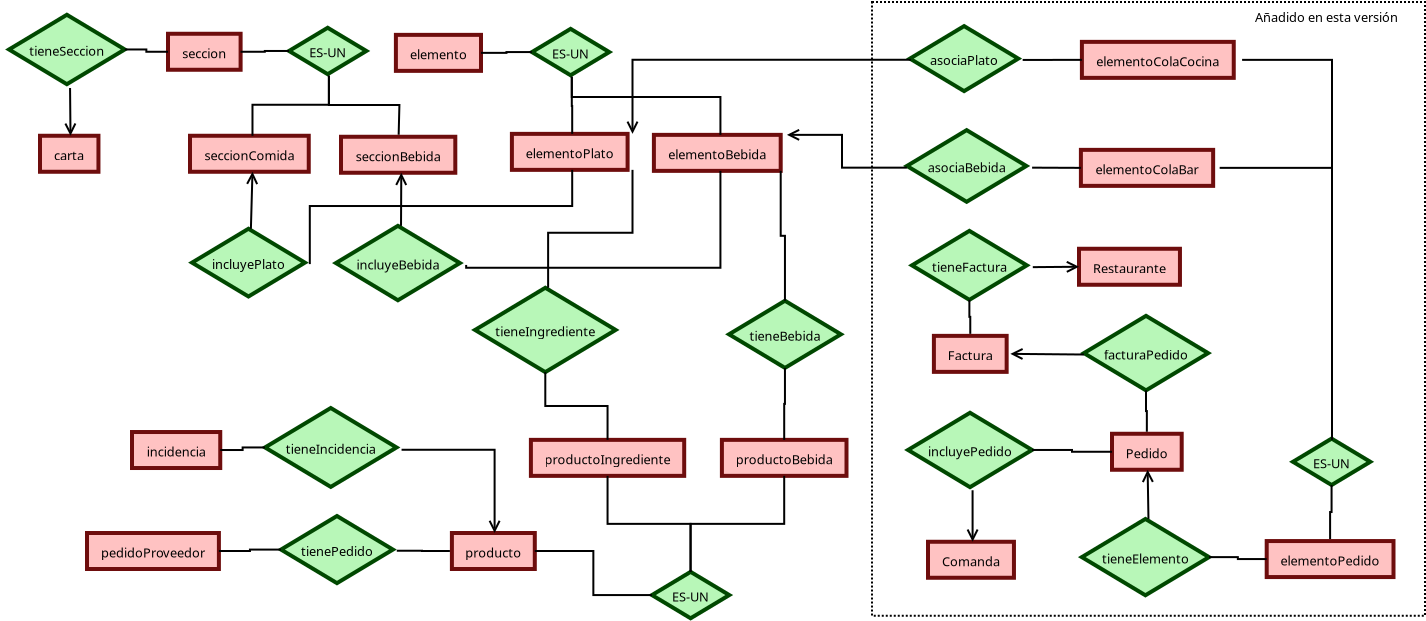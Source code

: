 <?xml version="1.0" encoding="UTF-8"?>
<dia:diagram xmlns:dia="http://www.lysator.liu.se/~alla/dia/">
  <dia:layer name="Fondo" visible="true" active="true">
    <dia:object type="Standard - Box" version="0" id="O0">
      <dia:attribute name="obj_pos">
        <dia:point val="51.05,5.412"/>
      </dia:attribute>
      <dia:attribute name="obj_bb">
        <dia:rectangle val="51,5.362;78.75,36.15"/>
      </dia:attribute>
      <dia:attribute name="elem_corner">
        <dia:point val="51.05,5.412"/>
      </dia:attribute>
      <dia:attribute name="elem_width">
        <dia:real val="27.65"/>
      </dia:attribute>
      <dia:attribute name="elem_height">
        <dia:real val="30.688"/>
      </dia:attribute>
      <dia:attribute name="border_width">
        <dia:real val="0.1"/>
      </dia:attribute>
      <dia:attribute name="show_background">
        <dia:boolean val="false"/>
      </dia:attribute>
      <dia:attribute name="line_style">
        <dia:enum val="4"/>
      </dia:attribute>
    </dia:object>
    <dia:object type="ER - Entity" version="0" id="O1">
      <dia:attribute name="obj_pos">
        <dia:point val="9.45,12.1"/>
      </dia:attribute>
      <dia:attribute name="obj_bb">
        <dia:rectangle val="9.35,12;12.6,14.0"/>
      </dia:attribute>
      <dia:attribute name="elem_corner">
        <dia:point val="9.45,12.1"/>
      </dia:attribute>
      <dia:attribute name="elem_width">
        <dia:real val="3.05"/>
      </dia:attribute>
      <dia:attribute name="elem_height">
        <dia:real val="1.8"/>
      </dia:attribute>
      <dia:attribute name="border_width">
        <dia:real val="0.2"/>
      </dia:attribute>
      <dia:attribute name="border_color">
        <dia:color val="#6e0d0d"/>
      </dia:attribute>
      <dia:attribute name="inner_color">
        <dia:color val="#ffc2c2"/>
      </dia:attribute>
      <dia:attribute name="name">
        <dia:string>#carta#</dia:string>
      </dia:attribute>
      <dia:attribute name="weak">
        <dia:boolean val="false"/>
      </dia:attribute>
      <dia:attribute name="associative">
        <dia:boolean val="false"/>
      </dia:attribute>
      <dia:attribute name="font">
        <dia:font family="sans" style="0" name="Helvetica"/>
      </dia:attribute>
      <dia:attribute name="font_height">
        <dia:real val="0.8"/>
      </dia:attribute>
    </dia:object>
    <dia:object type="ER - Relationship" version="0" id="O2">
      <dia:attribute name="obj_pos">
        <dia:point val="7.9,6.05"/>
      </dia:attribute>
      <dia:attribute name="obj_bb">
        <dia:rectangle val="7.5,5.95;14.405,9.813"/>
      </dia:attribute>
      <dia:attribute name="elem_corner">
        <dia:point val="7.9,6.05"/>
      </dia:attribute>
      <dia:attribute name="elem_width">
        <dia:real val="6.105"/>
      </dia:attribute>
      <dia:attribute name="elem_height">
        <dia:real val="3.663"/>
      </dia:attribute>
      <dia:attribute name="border_width">
        <dia:real val="0.2"/>
      </dia:attribute>
      <dia:attribute name="border_color">
        <dia:color val="#004800"/>
      </dia:attribute>
      <dia:attribute name="inner_color">
        <dia:color val="#b8f7b8"/>
      </dia:attribute>
      <dia:attribute name="name">
        <dia:string>#tieneSeccion#</dia:string>
      </dia:attribute>
      <dia:attribute name="left_card">
        <dia:string>##</dia:string>
      </dia:attribute>
      <dia:attribute name="right_card">
        <dia:string>##</dia:string>
      </dia:attribute>
      <dia:attribute name="identifying">
        <dia:boolean val="false"/>
      </dia:attribute>
      <dia:attribute name="rotated">
        <dia:boolean val="false"/>
      </dia:attribute>
      <dia:attribute name="font">
        <dia:font family="sans" style="0" name="Helvetica"/>
      </dia:attribute>
      <dia:attribute name="font_height">
        <dia:real val="0.8"/>
      </dia:attribute>
    </dia:object>
    <dia:object type="ER - Entity" version="0" id="O3">
      <dia:attribute name="obj_pos">
        <dia:point val="15.85,7"/>
      </dia:attribute>
      <dia:attribute name="obj_bb">
        <dia:rectangle val="15.75,6.9;19.758,8.9"/>
      </dia:attribute>
      <dia:attribute name="elem_corner">
        <dia:point val="15.85,7"/>
      </dia:attribute>
      <dia:attribute name="elem_width">
        <dia:real val="3.807"/>
      </dia:attribute>
      <dia:attribute name="elem_height">
        <dia:real val="1.8"/>
      </dia:attribute>
      <dia:attribute name="border_width">
        <dia:real val="0.2"/>
      </dia:attribute>
      <dia:attribute name="border_color">
        <dia:color val="#6e0d0d"/>
      </dia:attribute>
      <dia:attribute name="inner_color">
        <dia:color val="#ffc2c2"/>
      </dia:attribute>
      <dia:attribute name="name">
        <dia:string>#seccion#</dia:string>
      </dia:attribute>
      <dia:attribute name="weak">
        <dia:boolean val="false"/>
      </dia:attribute>
      <dia:attribute name="associative">
        <dia:boolean val="false"/>
      </dia:attribute>
      <dia:attribute name="font">
        <dia:font family="sans" style="0" name="Helvetica"/>
      </dia:attribute>
      <dia:attribute name="font_height">
        <dia:real val="0.8"/>
      </dia:attribute>
    </dia:object>
    <dia:object type="ER - Entity" version="0" id="O4">
      <dia:attribute name="obj_pos">
        <dia:point val="16.95,12.1"/>
      </dia:attribute>
      <dia:attribute name="obj_bb">
        <dia:rectangle val="16.85,12;23.297,14.0"/>
      </dia:attribute>
      <dia:attribute name="elem_corner">
        <dia:point val="16.95,12.1"/>
      </dia:attribute>
      <dia:attribute name="elem_width">
        <dia:real val="6.248"/>
      </dia:attribute>
      <dia:attribute name="elem_height">
        <dia:real val="1.8"/>
      </dia:attribute>
      <dia:attribute name="border_width">
        <dia:real val="0.2"/>
      </dia:attribute>
      <dia:attribute name="border_color">
        <dia:color val="#6e0d0d"/>
      </dia:attribute>
      <dia:attribute name="inner_color">
        <dia:color val="#ffc2c2"/>
      </dia:attribute>
      <dia:attribute name="name">
        <dia:string>#seccionComida#</dia:string>
      </dia:attribute>
      <dia:attribute name="weak">
        <dia:boolean val="false"/>
      </dia:attribute>
      <dia:attribute name="associative">
        <dia:boolean val="false"/>
      </dia:attribute>
      <dia:attribute name="font">
        <dia:font family="sans" style="0" name="Helvetica"/>
      </dia:attribute>
      <dia:attribute name="font_height">
        <dia:real val="0.8"/>
      </dia:attribute>
    </dia:object>
    <dia:object type="ER - Entity" version="0" id="O5">
      <dia:attribute name="obj_pos">
        <dia:point val="24.5,12.15"/>
      </dia:attribute>
      <dia:attribute name="obj_bb">
        <dia:rectangle val="24.4,12.05;30.628,14.05"/>
      </dia:attribute>
      <dia:attribute name="elem_corner">
        <dia:point val="24.5,12.15"/>
      </dia:attribute>
      <dia:attribute name="elem_width">
        <dia:real val="6.027"/>
      </dia:attribute>
      <dia:attribute name="elem_height">
        <dia:real val="1.8"/>
      </dia:attribute>
      <dia:attribute name="border_width">
        <dia:real val="0.2"/>
      </dia:attribute>
      <dia:attribute name="border_color">
        <dia:color val="#6e0d0d"/>
      </dia:attribute>
      <dia:attribute name="inner_color">
        <dia:color val="#ffc2c2"/>
      </dia:attribute>
      <dia:attribute name="name">
        <dia:string>#seccionBebida#</dia:string>
      </dia:attribute>
      <dia:attribute name="weak">
        <dia:boolean val="false"/>
      </dia:attribute>
      <dia:attribute name="associative">
        <dia:boolean val="false"/>
      </dia:attribute>
      <dia:attribute name="font">
        <dia:font family="sans" style="0" name="Helvetica"/>
      </dia:attribute>
      <dia:attribute name="font_height">
        <dia:real val="0.8"/>
      </dia:attribute>
    </dia:object>
    <dia:object type="ER - Relationship" version="0" id="O6">
      <dia:attribute name="obj_pos">
        <dia:point val="21.9,6.7"/>
      </dia:attribute>
      <dia:attribute name="obj_bb">
        <dia:rectangle val="21.5,6.6;26.29,9.194"/>
      </dia:attribute>
      <dia:attribute name="elem_corner">
        <dia:point val="21.9,6.7"/>
      </dia:attribute>
      <dia:attribute name="elem_width">
        <dia:real val="3.99"/>
      </dia:attribute>
      <dia:attribute name="elem_height">
        <dia:real val="2.394"/>
      </dia:attribute>
      <dia:attribute name="border_width">
        <dia:real val="0.2"/>
      </dia:attribute>
      <dia:attribute name="border_color">
        <dia:color val="#004800"/>
      </dia:attribute>
      <dia:attribute name="inner_color">
        <dia:color val="#b8f7b8"/>
      </dia:attribute>
      <dia:attribute name="name">
        <dia:string>#ES-UN#</dia:string>
      </dia:attribute>
      <dia:attribute name="left_card">
        <dia:string>##</dia:string>
      </dia:attribute>
      <dia:attribute name="right_card">
        <dia:string>##</dia:string>
      </dia:attribute>
      <dia:attribute name="identifying">
        <dia:boolean val="false"/>
      </dia:attribute>
      <dia:attribute name="rotated">
        <dia:boolean val="false"/>
      </dia:attribute>
      <dia:attribute name="font">
        <dia:font family="sans" style="0" name="Helvetica"/>
      </dia:attribute>
      <dia:attribute name="font_height">
        <dia:real val="0.8"/>
      </dia:attribute>
    </dia:object>
    <dia:object type="ER - Participation" version="1" id="O7">
      <dia:attribute name="obj_pos">
        <dia:point val="23.895,9.094"/>
      </dia:attribute>
      <dia:attribute name="obj_bb">
        <dia:rectangle val="20.024,9.044;23.945,12.15"/>
      </dia:attribute>
      <dia:attribute name="orth_points">
        <dia:point val="23.895,9.094"/>
        <dia:point val="23.895,10.55"/>
        <dia:point val="20.074,10.55"/>
        <dia:point val="20.074,12.1"/>
      </dia:attribute>
      <dia:attribute name="orth_orient">
        <dia:enum val="1"/>
        <dia:enum val="0"/>
        <dia:enum val="1"/>
      </dia:attribute>
      <dia:attribute name="autorouting">
        <dia:boolean val="false"/>
      </dia:attribute>
      <dia:attribute name="total">
        <dia:boolean val="false"/>
      </dia:attribute>
      <dia:connections>
        <dia:connection handle="0" to="O6" connection="6"/>
        <dia:connection handle="1" to="O4" connection="1"/>
      </dia:connections>
    </dia:object>
    <dia:object type="ER - Participation" version="1" id="O8">
      <dia:attribute name="obj_pos">
        <dia:point val="23.895,9.094"/>
      </dia:attribute>
      <dia:attribute name="obj_bb">
        <dia:rectangle val="23.845,9.044;27.564,12.104"/>
      </dia:attribute>
      <dia:attribute name="orth_points">
        <dia:point val="23.895,9.094"/>
        <dia:point val="23.895,10.562"/>
        <dia:point val="27.514,10.562"/>
        <dia:point val="27.514,12.054"/>
      </dia:attribute>
      <dia:attribute name="orth_orient">
        <dia:enum val="1"/>
        <dia:enum val="0"/>
        <dia:enum val="1"/>
      </dia:attribute>
      <dia:attribute name="autorouting">
        <dia:boolean val="false"/>
      </dia:attribute>
      <dia:attribute name="total">
        <dia:boolean val="false"/>
      </dia:attribute>
      <dia:connections>
        <dia:connection handle="0" to="O6" connection="6"/>
        <dia:connection handle="1" to="O5" connection="8"/>
      </dia:connections>
    </dia:object>
    <dia:object type="ER - Entity" version="0" id="O9">
      <dia:attribute name="obj_pos">
        <dia:point val="27.245,7.055"/>
      </dia:attribute>
      <dia:attribute name="obj_bb">
        <dia:rectangle val="27.145,6.955;31.777,8.955"/>
      </dia:attribute>
      <dia:attribute name="elem_corner">
        <dia:point val="27.245,7.055"/>
      </dia:attribute>
      <dia:attribute name="elem_width">
        <dia:real val="4.432"/>
      </dia:attribute>
      <dia:attribute name="elem_height">
        <dia:real val="1.8"/>
      </dia:attribute>
      <dia:attribute name="border_width">
        <dia:real val="0.2"/>
      </dia:attribute>
      <dia:attribute name="border_color">
        <dia:color val="#6e0d0d"/>
      </dia:attribute>
      <dia:attribute name="inner_color">
        <dia:color val="#ffc2c2"/>
      </dia:attribute>
      <dia:attribute name="name">
        <dia:string>#elemento#</dia:string>
      </dia:attribute>
      <dia:attribute name="weak">
        <dia:boolean val="false"/>
      </dia:attribute>
      <dia:attribute name="associative">
        <dia:boolean val="false"/>
      </dia:attribute>
      <dia:attribute name="font">
        <dia:font family="sans" style="0" name="Helvetica"/>
      </dia:attribute>
      <dia:attribute name="font_height">
        <dia:real val="0.8"/>
      </dia:attribute>
    </dia:object>
    <dia:object type="ER - Entity" version="0" id="O10">
      <dia:attribute name="obj_pos">
        <dia:point val="33.045,12.005"/>
      </dia:attribute>
      <dia:attribute name="obj_bb">
        <dia:rectangle val="32.945,11.905;39.175,13.905"/>
      </dia:attribute>
      <dia:attribute name="elem_corner">
        <dia:point val="33.045,12.005"/>
      </dia:attribute>
      <dia:attribute name="elem_width">
        <dia:real val="6.03"/>
      </dia:attribute>
      <dia:attribute name="elem_height">
        <dia:real val="1.8"/>
      </dia:attribute>
      <dia:attribute name="border_width">
        <dia:real val="0.2"/>
      </dia:attribute>
      <dia:attribute name="border_color">
        <dia:color val="#6e0d0d"/>
      </dia:attribute>
      <dia:attribute name="inner_color">
        <dia:color val="#ffc2c2"/>
      </dia:attribute>
      <dia:attribute name="name">
        <dia:string>#elementoPlato#</dia:string>
      </dia:attribute>
      <dia:attribute name="weak">
        <dia:boolean val="false"/>
      </dia:attribute>
      <dia:attribute name="associative">
        <dia:boolean val="false"/>
      </dia:attribute>
      <dia:attribute name="font">
        <dia:font family="sans" style="0" name="Helvetica"/>
      </dia:attribute>
      <dia:attribute name="font_height">
        <dia:real val="0.8"/>
      </dia:attribute>
    </dia:object>
    <dia:object type="ER - Entity" version="0" id="O11">
      <dia:attribute name="obj_pos">
        <dia:point val="40.145,12.055"/>
      </dia:attribute>
      <dia:attribute name="obj_bb">
        <dia:rectangle val="40.045,11.955;46.898,13.955"/>
      </dia:attribute>
      <dia:attribute name="elem_corner">
        <dia:point val="40.145,12.055"/>
      </dia:attribute>
      <dia:attribute name="elem_width">
        <dia:real val="6.652"/>
      </dia:attribute>
      <dia:attribute name="elem_height">
        <dia:real val="1.8"/>
      </dia:attribute>
      <dia:attribute name="border_width">
        <dia:real val="0.2"/>
      </dia:attribute>
      <dia:attribute name="border_color">
        <dia:color val="#6e0d0d"/>
      </dia:attribute>
      <dia:attribute name="inner_color">
        <dia:color val="#ffc2c2"/>
      </dia:attribute>
      <dia:attribute name="name">
        <dia:string>#elementoBebida#</dia:string>
      </dia:attribute>
      <dia:attribute name="weak">
        <dia:boolean val="false"/>
      </dia:attribute>
      <dia:attribute name="associative">
        <dia:boolean val="false"/>
      </dia:attribute>
      <dia:attribute name="font">
        <dia:font family="sans" style="0" name="Helvetica"/>
      </dia:attribute>
      <dia:attribute name="font_height">
        <dia:real val="0.8"/>
      </dia:attribute>
    </dia:object>
    <dia:object type="ER - Relationship" version="0" id="O12">
      <dia:attribute name="obj_pos">
        <dia:point val="34.045,6.755"/>
      </dia:attribute>
      <dia:attribute name="obj_bb">
        <dia:rectangle val="33.645,6.655;38.435,9.249"/>
      </dia:attribute>
      <dia:attribute name="elem_corner">
        <dia:point val="34.045,6.755"/>
      </dia:attribute>
      <dia:attribute name="elem_width">
        <dia:real val="3.99"/>
      </dia:attribute>
      <dia:attribute name="elem_height">
        <dia:real val="2.394"/>
      </dia:attribute>
      <dia:attribute name="border_width">
        <dia:real val="0.2"/>
      </dia:attribute>
      <dia:attribute name="border_color">
        <dia:color val="#004800"/>
      </dia:attribute>
      <dia:attribute name="inner_color">
        <dia:color val="#b8f7b8"/>
      </dia:attribute>
      <dia:attribute name="name">
        <dia:string>#ES-UN#</dia:string>
      </dia:attribute>
      <dia:attribute name="left_card">
        <dia:string>##</dia:string>
      </dia:attribute>
      <dia:attribute name="right_card">
        <dia:string>##</dia:string>
      </dia:attribute>
      <dia:attribute name="identifying">
        <dia:boolean val="false"/>
      </dia:attribute>
      <dia:attribute name="rotated">
        <dia:boolean val="false"/>
      </dia:attribute>
      <dia:attribute name="font">
        <dia:font family="sans" style="0" name="Helvetica"/>
      </dia:attribute>
      <dia:attribute name="font_height">
        <dia:real val="0.8"/>
      </dia:attribute>
    </dia:object>
    <dia:object type="ER - Participation" version="1" id="O13">
      <dia:attribute name="obj_pos">
        <dia:point val="36.04,9.149"/>
      </dia:attribute>
      <dia:attribute name="obj_bb">
        <dia:rectangle val="35.99,9.099;36.11,12.055"/>
      </dia:attribute>
      <dia:attribute name="orth_points">
        <dia:point val="36.04,9.149"/>
        <dia:point val="36.04,10.613"/>
        <dia:point val="36.06,10.613"/>
        <dia:point val="36.06,12.005"/>
      </dia:attribute>
      <dia:attribute name="orth_orient">
        <dia:enum val="1"/>
        <dia:enum val="0"/>
        <dia:enum val="1"/>
      </dia:attribute>
      <dia:attribute name="autorouting">
        <dia:boolean val="false"/>
      </dia:attribute>
      <dia:attribute name="total">
        <dia:boolean val="false"/>
      </dia:attribute>
      <dia:connections>
        <dia:connection handle="0" to="O12" connection="6"/>
        <dia:connection handle="1" to="O10" connection="1"/>
      </dia:connections>
    </dia:object>
    <dia:object type="ER - Participation" version="1" id="O14">
      <dia:attribute name="obj_pos">
        <dia:point val="36.04,9.149"/>
      </dia:attribute>
      <dia:attribute name="obj_bb">
        <dia:rectangle val="35.99,9.099;43.521,12.105"/>
      </dia:attribute>
      <dia:attribute name="orth_points">
        <dia:point val="36.04,9.149"/>
        <dia:point val="36.04,10.162"/>
        <dia:point val="43.471,10.162"/>
        <dia:point val="43.471,12.055"/>
      </dia:attribute>
      <dia:attribute name="orth_orient">
        <dia:enum val="1"/>
        <dia:enum val="0"/>
        <dia:enum val="1"/>
      </dia:attribute>
      <dia:attribute name="autorouting">
        <dia:boolean val="false"/>
      </dia:attribute>
      <dia:attribute name="total">
        <dia:boolean val="false"/>
      </dia:attribute>
      <dia:connections>
        <dia:connection handle="0" to="O12" connection="6"/>
        <dia:connection handle="1" to="O11" connection="1"/>
      </dia:connections>
    </dia:object>
    <dia:object type="ER - Participation" version="1" id="O15">
      <dia:attribute name="obj_pos">
        <dia:point val="14.005,7.881"/>
      </dia:attribute>
      <dia:attribute name="obj_bb">
        <dia:rectangle val="13.955,7.832;15.9,7.95"/>
      </dia:attribute>
      <dia:attribute name="orth_points">
        <dia:point val="14.005,7.881"/>
        <dia:point val="14.928,7.881"/>
        <dia:point val="14.928,7.9"/>
        <dia:point val="15.85,7.9"/>
      </dia:attribute>
      <dia:attribute name="orth_orient">
        <dia:enum val="0"/>
        <dia:enum val="1"/>
        <dia:enum val="0"/>
      </dia:attribute>
      <dia:attribute name="autorouting">
        <dia:boolean val="true"/>
      </dia:attribute>
      <dia:attribute name="total">
        <dia:boolean val="false"/>
      </dia:attribute>
      <dia:connections>
        <dia:connection handle="0" to="O2" connection="4"/>
        <dia:connection handle="1" to="O3" connection="3"/>
      </dia:connections>
    </dia:object>
    <dia:object type="ER - Participation" version="1" id="O16">
      <dia:attribute name="obj_pos">
        <dia:point val="19.657,7.9"/>
      </dia:attribute>
      <dia:attribute name="obj_bb">
        <dia:rectangle val="19.608,7.847;21.95,7.95"/>
      </dia:attribute>
      <dia:attribute name="orth_points">
        <dia:point val="19.657,7.9"/>
        <dia:point val="20.779,7.9"/>
        <dia:point val="20.779,7.897"/>
        <dia:point val="21.9,7.897"/>
      </dia:attribute>
      <dia:attribute name="orth_orient">
        <dia:enum val="0"/>
        <dia:enum val="1"/>
        <dia:enum val="0"/>
      </dia:attribute>
      <dia:attribute name="autorouting">
        <dia:boolean val="true"/>
      </dia:attribute>
      <dia:attribute name="total">
        <dia:boolean val="false"/>
      </dia:attribute>
      <dia:connections>
        <dia:connection handle="0" to="O3" connection="4"/>
        <dia:connection handle="1" to="O6" connection="0"/>
      </dia:connections>
    </dia:object>
    <dia:object type="ER - Entity" version="0" id="O17">
      <dia:attribute name="obj_pos">
        <dia:point val="30.045,31.962"/>
      </dia:attribute>
      <dia:attribute name="obj_bb">
        <dia:rectangle val="29.945,31.863;34.415,33.863"/>
      </dia:attribute>
      <dia:attribute name="elem_corner">
        <dia:point val="30.045,31.962"/>
      </dia:attribute>
      <dia:attribute name="elem_width">
        <dia:real val="4.27"/>
      </dia:attribute>
      <dia:attribute name="elem_height">
        <dia:real val="1.8"/>
      </dia:attribute>
      <dia:attribute name="border_width">
        <dia:real val="0.2"/>
      </dia:attribute>
      <dia:attribute name="border_color">
        <dia:color val="#6e0d0d"/>
      </dia:attribute>
      <dia:attribute name="inner_color">
        <dia:color val="#ffc2c2"/>
      </dia:attribute>
      <dia:attribute name="name">
        <dia:string>#producto#</dia:string>
      </dia:attribute>
      <dia:attribute name="weak">
        <dia:boolean val="false"/>
      </dia:attribute>
      <dia:attribute name="associative">
        <dia:boolean val="false"/>
      </dia:attribute>
      <dia:attribute name="font">
        <dia:font family="sans" style="0" name="Helvetica"/>
      </dia:attribute>
      <dia:attribute name="font_height">
        <dia:real val="0.8"/>
      </dia:attribute>
    </dia:object>
    <dia:object type="ER - Entity" version="0" id="O18">
      <dia:attribute name="obj_pos">
        <dia:point val="33.995,27.305"/>
      </dia:attribute>
      <dia:attribute name="obj_bb">
        <dia:rectangle val="33.895,27.205;42.055,29.205"/>
      </dia:attribute>
      <dia:attribute name="elem_corner">
        <dia:point val="33.995,27.305"/>
      </dia:attribute>
      <dia:attribute name="elem_width">
        <dia:real val="7.96"/>
      </dia:attribute>
      <dia:attribute name="elem_height">
        <dia:real val="1.8"/>
      </dia:attribute>
      <dia:attribute name="border_width">
        <dia:real val="0.2"/>
      </dia:attribute>
      <dia:attribute name="border_color">
        <dia:color val="#6e0d0d"/>
      </dia:attribute>
      <dia:attribute name="inner_color">
        <dia:color val="#ffc2c2"/>
      </dia:attribute>
      <dia:attribute name="name">
        <dia:string>#productoIngrediente#</dia:string>
      </dia:attribute>
      <dia:attribute name="weak">
        <dia:boolean val="false"/>
      </dia:attribute>
      <dia:attribute name="associative">
        <dia:boolean val="false"/>
      </dia:attribute>
      <dia:attribute name="font">
        <dia:font family="sans" style="0" name="Helvetica"/>
      </dia:attribute>
      <dia:attribute name="font_height">
        <dia:real val="0.8"/>
      </dia:attribute>
    </dia:object>
    <dia:object type="ER - Entity" version="0" id="O19">
      <dia:attribute name="obj_pos">
        <dia:point val="43.545,27.305"/>
      </dia:attribute>
      <dia:attribute name="obj_bb">
        <dia:rectangle val="43.445,27.205;50.135,29.205"/>
      </dia:attribute>
      <dia:attribute name="elem_corner">
        <dia:point val="43.545,27.305"/>
      </dia:attribute>
      <dia:attribute name="elem_width">
        <dia:real val="6.49"/>
      </dia:attribute>
      <dia:attribute name="elem_height">
        <dia:real val="1.8"/>
      </dia:attribute>
      <dia:attribute name="border_width">
        <dia:real val="0.2"/>
      </dia:attribute>
      <dia:attribute name="border_color">
        <dia:color val="#6e0d0d"/>
      </dia:attribute>
      <dia:attribute name="inner_color">
        <dia:color val="#ffc2c2"/>
      </dia:attribute>
      <dia:attribute name="name">
        <dia:string>#productoBebida#</dia:string>
      </dia:attribute>
      <dia:attribute name="weak">
        <dia:boolean val="false"/>
      </dia:attribute>
      <dia:attribute name="associative">
        <dia:boolean val="false"/>
      </dia:attribute>
      <dia:attribute name="font">
        <dia:font family="sans" style="0" name="Helvetica"/>
      </dia:attribute>
      <dia:attribute name="font_height">
        <dia:real val="0.8"/>
      </dia:attribute>
    </dia:object>
    <dia:object type="ER - Relationship" version="0" id="O20">
      <dia:attribute name="obj_pos">
        <dia:point val="40.045,33.905"/>
      </dia:attribute>
      <dia:attribute name="obj_bb">
        <dia:rectangle val="39.645,33.805;44.435,36.399"/>
      </dia:attribute>
      <dia:attribute name="elem_corner">
        <dia:point val="40.045,33.905"/>
      </dia:attribute>
      <dia:attribute name="elem_width">
        <dia:real val="3.99"/>
      </dia:attribute>
      <dia:attribute name="elem_height">
        <dia:real val="2.394"/>
      </dia:attribute>
      <dia:attribute name="border_width">
        <dia:real val="0.2"/>
      </dia:attribute>
      <dia:attribute name="border_color">
        <dia:color val="#004800"/>
      </dia:attribute>
      <dia:attribute name="inner_color">
        <dia:color val="#b8f7b8"/>
      </dia:attribute>
      <dia:attribute name="name">
        <dia:string>#ES-UN#</dia:string>
      </dia:attribute>
      <dia:attribute name="left_card">
        <dia:string>##</dia:string>
      </dia:attribute>
      <dia:attribute name="right_card">
        <dia:string>##</dia:string>
      </dia:attribute>
      <dia:attribute name="identifying">
        <dia:boolean val="false"/>
      </dia:attribute>
      <dia:attribute name="rotated">
        <dia:boolean val="false"/>
      </dia:attribute>
      <dia:attribute name="font">
        <dia:font family="sans" style="0" name="Helvetica"/>
      </dia:attribute>
      <dia:attribute name="font_height">
        <dia:real val="0.8"/>
      </dia:attribute>
    </dia:object>
    <dia:object type="ER - Participation" version="1" id="O21">
      <dia:attribute name="obj_pos">
        <dia:point val="31.677,7.955"/>
      </dia:attribute>
      <dia:attribute name="obj_bb">
        <dia:rectangle val="31.628,7.902;34.095,8.005"/>
      </dia:attribute>
      <dia:attribute name="orth_points">
        <dia:point val="31.677,7.955"/>
        <dia:point val="32.861,7.955"/>
        <dia:point val="32.861,7.952"/>
        <dia:point val="34.045,7.952"/>
      </dia:attribute>
      <dia:attribute name="orth_orient">
        <dia:enum val="0"/>
        <dia:enum val="1"/>
        <dia:enum val="0"/>
      </dia:attribute>
      <dia:attribute name="autorouting">
        <dia:boolean val="true"/>
      </dia:attribute>
      <dia:attribute name="total">
        <dia:boolean val="false"/>
      </dia:attribute>
      <dia:connections>
        <dia:connection handle="0" to="O9" connection="4"/>
        <dia:connection handle="1" to="O12" connection="0"/>
      </dia:connections>
    </dia:object>
    <dia:object type="ER - Participation" version="1" id="O22">
      <dia:attribute name="obj_pos">
        <dia:point val="42.04,33.905"/>
      </dia:attribute>
      <dia:attribute name="obj_bb">
        <dia:rectangle val="37.925,29.055;42.09,33.955"/>
      </dia:attribute>
      <dia:attribute name="orth_points">
        <dia:point val="42.04,33.905"/>
        <dia:point val="42.04,31.505"/>
        <dia:point val="37.975,31.505"/>
        <dia:point val="37.975,29.105"/>
      </dia:attribute>
      <dia:attribute name="orth_orient">
        <dia:enum val="1"/>
        <dia:enum val="0"/>
        <dia:enum val="1"/>
      </dia:attribute>
      <dia:attribute name="autorouting">
        <dia:boolean val="true"/>
      </dia:attribute>
      <dia:attribute name="total">
        <dia:boolean val="false"/>
      </dia:attribute>
      <dia:connections>
        <dia:connection handle="0" to="O20" connection="2"/>
        <dia:connection handle="1" to="O18" connection="6"/>
      </dia:connections>
    </dia:object>
    <dia:object type="ER - Participation" version="1" id="O23">
      <dia:attribute name="obj_pos">
        <dia:point val="42.04,33.905"/>
      </dia:attribute>
      <dia:attribute name="obj_bb">
        <dia:rectangle val="41.99,29.055;46.84,33.955"/>
      </dia:attribute>
      <dia:attribute name="orth_points">
        <dia:point val="42.04,33.905"/>
        <dia:point val="42.04,31.505"/>
        <dia:point val="46.79,31.505"/>
        <dia:point val="46.79,29.105"/>
      </dia:attribute>
      <dia:attribute name="orth_orient">
        <dia:enum val="1"/>
        <dia:enum val="0"/>
        <dia:enum val="1"/>
      </dia:attribute>
      <dia:attribute name="autorouting">
        <dia:boolean val="true"/>
      </dia:attribute>
      <dia:attribute name="total">
        <dia:boolean val="false"/>
      </dia:attribute>
      <dia:connections>
        <dia:connection handle="0" to="O20" connection="2"/>
        <dia:connection handle="1" to="O19" connection="6"/>
      </dia:connections>
    </dia:object>
    <dia:object type="ER - Relationship" version="0" id="O24">
      <dia:attribute name="obj_pos">
        <dia:point val="17.05,16.75"/>
      </dia:attribute>
      <dia:attribute name="obj_bb">
        <dia:rectangle val="16.65,16.65;23.34,20.384"/>
      </dia:attribute>
      <dia:attribute name="elem_corner">
        <dia:point val="17.05,16.75"/>
      </dia:attribute>
      <dia:attribute name="elem_width">
        <dia:real val="5.89"/>
      </dia:attribute>
      <dia:attribute name="elem_height">
        <dia:real val="3.534"/>
      </dia:attribute>
      <dia:attribute name="border_width">
        <dia:real val="0.2"/>
      </dia:attribute>
      <dia:attribute name="border_color">
        <dia:color val="#004800"/>
      </dia:attribute>
      <dia:attribute name="inner_color">
        <dia:color val="#b8f7b8"/>
      </dia:attribute>
      <dia:attribute name="name">
        <dia:string>#incluyePlato#</dia:string>
      </dia:attribute>
      <dia:attribute name="left_card">
        <dia:string>##</dia:string>
      </dia:attribute>
      <dia:attribute name="right_card">
        <dia:string>##</dia:string>
      </dia:attribute>
      <dia:attribute name="identifying">
        <dia:boolean val="false"/>
      </dia:attribute>
      <dia:attribute name="rotated">
        <dia:boolean val="false"/>
      </dia:attribute>
      <dia:attribute name="font">
        <dia:font family="sans" style="0" name="Helvetica"/>
      </dia:attribute>
      <dia:attribute name="font_height">
        <dia:real val="0.8"/>
      </dia:attribute>
    </dia:object>
    <dia:object type="ER - Relationship" version="0" id="O25">
      <dia:attribute name="obj_pos">
        <dia:point val="24.245,16.605"/>
      </dia:attribute>
      <dia:attribute name="obj_bb">
        <dia:rectangle val="23.845,16.505;31.157,20.613"/>
      </dia:attribute>
      <dia:attribute name="elem_corner">
        <dia:point val="24.245,16.605"/>
      </dia:attribute>
      <dia:attribute name="elem_width">
        <dia:real val="6.513"/>
      </dia:attribute>
      <dia:attribute name="elem_height">
        <dia:real val="3.907"/>
      </dia:attribute>
      <dia:attribute name="border_width">
        <dia:real val="0.2"/>
      </dia:attribute>
      <dia:attribute name="border_color">
        <dia:color val="#004800"/>
      </dia:attribute>
      <dia:attribute name="inner_color">
        <dia:color val="#b8f7b8"/>
      </dia:attribute>
      <dia:attribute name="name">
        <dia:string>#incluyeBebida#</dia:string>
      </dia:attribute>
      <dia:attribute name="left_card">
        <dia:string>##</dia:string>
      </dia:attribute>
      <dia:attribute name="right_card">
        <dia:string>##</dia:string>
      </dia:attribute>
      <dia:attribute name="identifying">
        <dia:boolean val="false"/>
      </dia:attribute>
      <dia:attribute name="rotated">
        <dia:boolean val="false"/>
      </dia:attribute>
      <dia:attribute name="font">
        <dia:font family="sans" style="0" name="Helvetica"/>
      </dia:attribute>
      <dia:attribute name="font_height">
        <dia:real val="0.8"/>
      </dia:attribute>
    </dia:object>
    <dia:object type="ER - Participation" version="1" id="O26">
      <dia:attribute name="obj_pos">
        <dia:point val="22.94,18.517"/>
      </dia:attribute>
      <dia:attribute name="obj_bb">
        <dia:rectangle val="22.89,13.755;36.11,18.567"/>
      </dia:attribute>
      <dia:attribute name="orth_points">
        <dia:point val="22.94,18.517"/>
        <dia:point val="22.94,15.613"/>
        <dia:point val="36.06,15.613"/>
        <dia:point val="36.06,13.805"/>
      </dia:attribute>
      <dia:attribute name="orth_orient">
        <dia:enum val="1"/>
        <dia:enum val="0"/>
        <dia:enum val="1"/>
      </dia:attribute>
      <dia:attribute name="autorouting">
        <dia:boolean val="false"/>
      </dia:attribute>
      <dia:attribute name="total">
        <dia:boolean val="false"/>
      </dia:attribute>
      <dia:connections>
        <dia:connection handle="0" to="O24" connection="4"/>
        <dia:connection handle="1" to="O10" connection="6"/>
      </dia:connections>
    </dia:object>
    <dia:object type="ER - Participation" version="1" id="O27">
      <dia:attribute name="obj_pos">
        <dia:point val="30.758,18.559"/>
      </dia:attribute>
      <dia:attribute name="obj_bb">
        <dia:rectangle val="30.707,13.805;43.521,18.75"/>
      </dia:attribute>
      <dia:attribute name="orth_points">
        <dia:point val="30.758,18.559"/>
        <dia:point val="30.758,18.7"/>
        <dia:point val="43.471,18.7"/>
        <dia:point val="43.471,13.855"/>
      </dia:attribute>
      <dia:attribute name="orth_orient">
        <dia:enum val="1"/>
        <dia:enum val="0"/>
        <dia:enum val="1"/>
      </dia:attribute>
      <dia:attribute name="autorouting">
        <dia:boolean val="false"/>
      </dia:attribute>
      <dia:attribute name="total">
        <dia:boolean val="false"/>
      </dia:attribute>
      <dia:connections>
        <dia:connection handle="0" to="O25" connection="4"/>
        <dia:connection handle="1" to="O11" connection="6"/>
      </dia:connections>
    </dia:object>
    <dia:object type="ER - Relationship" version="0" id="O28">
      <dia:attribute name="obj_pos">
        <dia:point val="31.2,19.7"/>
      </dia:attribute>
      <dia:attribute name="obj_bb">
        <dia:rectangle val="30.8,19.6;38.913,24.188"/>
      </dia:attribute>
      <dia:attribute name="elem_corner">
        <dia:point val="31.2,19.7"/>
      </dia:attribute>
      <dia:attribute name="elem_width">
        <dia:real val="7.312"/>
      </dia:attribute>
      <dia:attribute name="elem_height">
        <dia:real val="4.388"/>
      </dia:attribute>
      <dia:attribute name="border_width">
        <dia:real val="0.2"/>
      </dia:attribute>
      <dia:attribute name="border_color">
        <dia:color val="#004800"/>
      </dia:attribute>
      <dia:attribute name="inner_color">
        <dia:color val="#b8f7b8"/>
      </dia:attribute>
      <dia:attribute name="name">
        <dia:string>#tieneIngrediente#</dia:string>
      </dia:attribute>
      <dia:attribute name="left_card">
        <dia:string>##</dia:string>
      </dia:attribute>
      <dia:attribute name="right_card">
        <dia:string>##</dia:string>
      </dia:attribute>
      <dia:attribute name="identifying">
        <dia:boolean val="false"/>
      </dia:attribute>
      <dia:attribute name="rotated">
        <dia:boolean val="false"/>
      </dia:attribute>
      <dia:attribute name="font">
        <dia:font family="sans" style="0" name="Helvetica"/>
      </dia:attribute>
      <dia:attribute name="font_height">
        <dia:real val="0.8"/>
      </dia:attribute>
    </dia:object>
    <dia:object type="ER - Relationship" version="0" id="O29">
      <dia:attribute name="obj_pos">
        <dia:point val="43.9,20.35"/>
      </dia:attribute>
      <dia:attribute name="obj_bb">
        <dia:rectangle val="43.5,20.25;50.142,23.956"/>
      </dia:attribute>
      <dia:attribute name="elem_corner">
        <dia:point val="43.9,20.35"/>
      </dia:attribute>
      <dia:attribute name="elem_width">
        <dia:real val="5.842"/>
      </dia:attribute>
      <dia:attribute name="elem_height">
        <dia:real val="3.505"/>
      </dia:attribute>
      <dia:attribute name="border_width">
        <dia:real val="0.2"/>
      </dia:attribute>
      <dia:attribute name="border_color">
        <dia:color val="#004800"/>
      </dia:attribute>
      <dia:attribute name="inner_color">
        <dia:color val="#b8f7b8"/>
      </dia:attribute>
      <dia:attribute name="name">
        <dia:string>#tieneBebida#</dia:string>
      </dia:attribute>
      <dia:attribute name="left_card">
        <dia:string>##</dia:string>
      </dia:attribute>
      <dia:attribute name="right_card">
        <dia:string>##</dia:string>
      </dia:attribute>
      <dia:attribute name="identifying">
        <dia:boolean val="false"/>
      </dia:attribute>
      <dia:attribute name="rotated">
        <dia:boolean val="false"/>
      </dia:attribute>
      <dia:attribute name="font">
        <dia:font family="sans" style="0" name="Helvetica"/>
      </dia:attribute>
      <dia:attribute name="font_height">
        <dia:real val="0.8"/>
      </dia:attribute>
    </dia:object>
    <dia:object type="ER - Participation" version="1" id="O30">
      <dia:attribute name="obj_pos">
        <dia:point val="39.075,13.805"/>
      </dia:attribute>
      <dia:attribute name="obj_bb">
        <dia:rectangle val="34.806,13.755;39.125,19.75"/>
      </dia:attribute>
      <dia:attribute name="orth_points">
        <dia:point val="39.075,13.805"/>
        <dia:point val="39.075,16.95"/>
        <dia:point val="34.856,16.95"/>
        <dia:point val="34.856,19.7"/>
      </dia:attribute>
      <dia:attribute name="orth_orient">
        <dia:enum val="1"/>
        <dia:enum val="0"/>
        <dia:enum val="1"/>
      </dia:attribute>
      <dia:attribute name="autorouting">
        <dia:boolean val="false"/>
      </dia:attribute>
      <dia:attribute name="total">
        <dia:boolean val="false"/>
      </dia:attribute>
      <dia:connections>
        <dia:connection handle="0" to="O10" connection="7"/>
        <dia:connection handle="1" to="O28" connection="2"/>
      </dia:connections>
    </dia:object>
    <dia:object type="ER - Participation" version="1" id="O31">
      <dia:attribute name="obj_pos">
        <dia:point val="34.856,24.087"/>
      </dia:attribute>
      <dia:attribute name="obj_bb">
        <dia:rectangle val="34.806,24.038;38.025,27.355"/>
      </dia:attribute>
      <dia:attribute name="orth_points">
        <dia:point val="34.856,24.087"/>
        <dia:point val="34.856,25.696"/>
        <dia:point val="37.975,25.696"/>
        <dia:point val="37.975,27.305"/>
      </dia:attribute>
      <dia:attribute name="orth_orient">
        <dia:enum val="1"/>
        <dia:enum val="0"/>
        <dia:enum val="1"/>
      </dia:attribute>
      <dia:attribute name="autorouting">
        <dia:boolean val="true"/>
      </dia:attribute>
      <dia:attribute name="total">
        <dia:boolean val="false"/>
      </dia:attribute>
      <dia:connections>
        <dia:connection handle="0" to="O28" connection="6"/>
        <dia:connection handle="1" to="O18" connection="1"/>
      </dia:connections>
    </dia:object>
    <dia:object type="ER - Participation" version="1" id="O32">
      <dia:attribute name="obj_pos">
        <dia:point val="46.797,13.855"/>
      </dia:attribute>
      <dia:attribute name="obj_bb">
        <dia:rectangle val="46.748,13.805;46.871,20.4"/>
      </dia:attribute>
      <dia:attribute name="orth_points">
        <dia:point val="46.797,13.855"/>
        <dia:point val="46.797,17.103"/>
        <dia:point val="46.821,17.103"/>
        <dia:point val="46.821,20.35"/>
      </dia:attribute>
      <dia:attribute name="orth_orient">
        <dia:enum val="1"/>
        <dia:enum val="0"/>
        <dia:enum val="1"/>
      </dia:attribute>
      <dia:attribute name="autorouting">
        <dia:boolean val="true"/>
      </dia:attribute>
      <dia:attribute name="total">
        <dia:boolean val="false"/>
      </dia:attribute>
      <dia:connections>
        <dia:connection handle="0" to="O11" connection="7"/>
        <dia:connection handle="1" to="O29" connection="2"/>
      </dia:connections>
    </dia:object>
    <dia:object type="ER - Participation" version="1" id="O33">
      <dia:attribute name="obj_pos">
        <dia:point val="46.821,23.855"/>
      </dia:attribute>
      <dia:attribute name="obj_bb">
        <dia:rectangle val="46.74,23.805;46.871,27.355"/>
      </dia:attribute>
      <dia:attribute name="orth_points">
        <dia:point val="46.821,23.855"/>
        <dia:point val="46.821,25.58"/>
        <dia:point val="46.79,25.58"/>
        <dia:point val="46.79,27.305"/>
      </dia:attribute>
      <dia:attribute name="orth_orient">
        <dia:enum val="1"/>
        <dia:enum val="0"/>
        <dia:enum val="1"/>
      </dia:attribute>
      <dia:attribute name="autorouting">
        <dia:boolean val="true"/>
      </dia:attribute>
      <dia:attribute name="total">
        <dia:boolean val="false"/>
      </dia:attribute>
      <dia:connections>
        <dia:connection handle="0" to="O29" connection="6"/>
        <dia:connection handle="1" to="O19" connection="1"/>
      </dia:connections>
    </dia:object>
    <dia:object type="ER - Participation" version="1" id="O34">
      <dia:attribute name="obj_pos">
        <dia:point val="34.315,32.863"/>
      </dia:attribute>
      <dia:attribute name="obj_bb">
        <dia:rectangle val="34.265,32.813;40.095,35.152"/>
      </dia:attribute>
      <dia:attribute name="orth_points">
        <dia:point val="34.315,32.863"/>
        <dia:point val="37.18,32.863"/>
        <dia:point val="37.18,35.102"/>
        <dia:point val="40.045,35.102"/>
      </dia:attribute>
      <dia:attribute name="orth_orient">
        <dia:enum val="0"/>
        <dia:enum val="1"/>
        <dia:enum val="0"/>
      </dia:attribute>
      <dia:attribute name="autorouting">
        <dia:boolean val="true"/>
      </dia:attribute>
      <dia:attribute name="total">
        <dia:boolean val="false"/>
      </dia:attribute>
      <dia:connections>
        <dia:connection handle="0" to="O17" connection="4"/>
        <dia:connection handle="1" to="O20" connection="0"/>
      </dia:connections>
    </dia:object>
    <dia:object type="ER - Entity" version="0" id="O35">
      <dia:attribute name="obj_pos">
        <dia:point val="11.8,31.962"/>
      </dia:attribute>
      <dia:attribute name="obj_bb">
        <dia:rectangle val="11.7,31.863;18.76,33.863"/>
      </dia:attribute>
      <dia:attribute name="elem_corner">
        <dia:point val="11.8,31.962"/>
      </dia:attribute>
      <dia:attribute name="elem_width">
        <dia:real val="6.86"/>
      </dia:attribute>
      <dia:attribute name="elem_height">
        <dia:real val="1.8"/>
      </dia:attribute>
      <dia:attribute name="border_width">
        <dia:real val="0.2"/>
      </dia:attribute>
      <dia:attribute name="border_color">
        <dia:color val="#6e0d0d"/>
      </dia:attribute>
      <dia:attribute name="inner_color">
        <dia:color val="#ffc2c2"/>
      </dia:attribute>
      <dia:attribute name="name">
        <dia:string>#pedidoProveedor#</dia:string>
      </dia:attribute>
      <dia:attribute name="weak">
        <dia:boolean val="false"/>
      </dia:attribute>
      <dia:attribute name="associative">
        <dia:boolean val="false"/>
      </dia:attribute>
      <dia:attribute name="font">
        <dia:font family="sans" style="0" name="Helvetica"/>
      </dia:attribute>
      <dia:attribute name="font_height">
        <dia:real val="0.8"/>
      </dia:attribute>
    </dia:object>
    <dia:object type="ER - Entity" version="0" id="O36">
      <dia:attribute name="obj_pos">
        <dia:point val="14.05,26.913"/>
      </dia:attribute>
      <dia:attribute name="obj_bb">
        <dia:rectangle val="13.95,26.812;18.793,28.813"/>
      </dia:attribute>
      <dia:attribute name="elem_corner">
        <dia:point val="14.05,26.913"/>
      </dia:attribute>
      <dia:attribute name="elem_width">
        <dia:real val="4.643"/>
      </dia:attribute>
      <dia:attribute name="elem_height">
        <dia:real val="1.8"/>
      </dia:attribute>
      <dia:attribute name="border_width">
        <dia:real val="0.2"/>
      </dia:attribute>
      <dia:attribute name="border_color">
        <dia:color val="#6e0d0d"/>
      </dia:attribute>
      <dia:attribute name="inner_color">
        <dia:color val="#ffc2c2"/>
      </dia:attribute>
      <dia:attribute name="name">
        <dia:string>#incidencia#</dia:string>
      </dia:attribute>
      <dia:attribute name="weak">
        <dia:boolean val="false"/>
      </dia:attribute>
      <dia:attribute name="associative">
        <dia:boolean val="false"/>
      </dia:attribute>
      <dia:attribute name="font">
        <dia:font family="sans" style="0" name="Helvetica"/>
      </dia:attribute>
      <dia:attribute name="font_height">
        <dia:real val="0.8"/>
      </dia:attribute>
    </dia:object>
    <dia:object type="ER - Relationship" version="0" id="O37">
      <dia:attribute name="obj_pos">
        <dia:point val="20.7,25.712"/>
      </dia:attribute>
      <dia:attribute name="obj_bb">
        <dia:rectangle val="20.3,25.613;27.977,29.939"/>
      </dia:attribute>
      <dia:attribute name="elem_corner">
        <dia:point val="20.7,25.712"/>
      </dia:attribute>
      <dia:attribute name="elem_width">
        <dia:real val="6.877"/>
      </dia:attribute>
      <dia:attribute name="elem_height">
        <dia:real val="4.126"/>
      </dia:attribute>
      <dia:attribute name="border_width">
        <dia:real val="0.2"/>
      </dia:attribute>
      <dia:attribute name="border_color">
        <dia:color val="#004800"/>
      </dia:attribute>
      <dia:attribute name="inner_color">
        <dia:color val="#b8f7b8"/>
      </dia:attribute>
      <dia:attribute name="name">
        <dia:string>#tieneIncidencia#</dia:string>
      </dia:attribute>
      <dia:attribute name="left_card">
        <dia:string>##</dia:string>
      </dia:attribute>
      <dia:attribute name="right_card">
        <dia:string>##</dia:string>
      </dia:attribute>
      <dia:attribute name="identifying">
        <dia:boolean val="false"/>
      </dia:attribute>
      <dia:attribute name="rotated">
        <dia:boolean val="false"/>
      </dia:attribute>
      <dia:attribute name="font">
        <dia:font family="sans" style="0" name="Helvetica"/>
      </dia:attribute>
      <dia:attribute name="font_height">
        <dia:real val="0.8"/>
      </dia:attribute>
    </dia:object>
    <dia:object type="ER - Relationship" version="0" id="O38">
      <dia:attribute name="obj_pos">
        <dia:point val="21.5,31.113"/>
      </dia:attribute>
      <dia:attribute name="obj_bb">
        <dia:rectangle val="21.1,31.012;27.688,34.685"/>
      </dia:attribute>
      <dia:attribute name="elem_corner">
        <dia:point val="21.5,31.113"/>
      </dia:attribute>
      <dia:attribute name="elem_width">
        <dia:real val="5.787"/>
      </dia:attribute>
      <dia:attribute name="elem_height">
        <dia:real val="3.472"/>
      </dia:attribute>
      <dia:attribute name="border_width">
        <dia:real val="0.2"/>
      </dia:attribute>
      <dia:attribute name="border_color">
        <dia:color val="#004800"/>
      </dia:attribute>
      <dia:attribute name="inner_color">
        <dia:color val="#b8f7b8"/>
      </dia:attribute>
      <dia:attribute name="name">
        <dia:string>#tienePedido#</dia:string>
      </dia:attribute>
      <dia:attribute name="left_card">
        <dia:string>##</dia:string>
      </dia:attribute>
      <dia:attribute name="right_card">
        <dia:string>##</dia:string>
      </dia:attribute>
      <dia:attribute name="identifying">
        <dia:boolean val="false"/>
      </dia:attribute>
      <dia:attribute name="rotated">
        <dia:boolean val="false"/>
      </dia:attribute>
      <dia:attribute name="font">
        <dia:font family="sans" style="0" name="Helvetica"/>
      </dia:attribute>
      <dia:attribute name="font_height">
        <dia:real val="0.8"/>
      </dia:attribute>
    </dia:object>
    <dia:object type="ER - Participation" version="1" id="O39">
      <dia:attribute name="obj_pos">
        <dia:point val="20.7,27.776"/>
      </dia:attribute>
      <dia:attribute name="obj_bb">
        <dia:rectangle val="18.642,27.726;20.75,27.863"/>
      </dia:attribute>
      <dia:attribute name="orth_points">
        <dia:point val="20.7,27.776"/>
        <dia:point val="19.696,27.776"/>
        <dia:point val="19.696,27.813"/>
        <dia:point val="18.692,27.813"/>
      </dia:attribute>
      <dia:attribute name="orth_orient">
        <dia:enum val="0"/>
        <dia:enum val="1"/>
        <dia:enum val="0"/>
      </dia:attribute>
      <dia:attribute name="autorouting">
        <dia:boolean val="true"/>
      </dia:attribute>
      <dia:attribute name="total">
        <dia:boolean val="false"/>
      </dia:attribute>
      <dia:connections>
        <dia:connection handle="0" to="O37" connection="0"/>
        <dia:connection handle="1" to="O36" connection="4"/>
      </dia:connections>
    </dia:object>
    <dia:object type="ER - Participation" version="1" id="O40">
      <dia:attribute name="obj_pos">
        <dia:point val="21.5,32.849"/>
      </dia:attribute>
      <dia:attribute name="obj_bb">
        <dia:rectangle val="18.61,32.799;21.55,32.913"/>
      </dia:attribute>
      <dia:attribute name="orth_points">
        <dia:point val="21.5,32.849"/>
        <dia:point val="20.08,32.849"/>
        <dia:point val="20.08,32.863"/>
        <dia:point val="18.66,32.863"/>
      </dia:attribute>
      <dia:attribute name="orth_orient">
        <dia:enum val="0"/>
        <dia:enum val="1"/>
        <dia:enum val="0"/>
      </dia:attribute>
      <dia:attribute name="autorouting">
        <dia:boolean val="true"/>
      </dia:attribute>
      <dia:attribute name="total">
        <dia:boolean val="false"/>
      </dia:attribute>
      <dia:connections>
        <dia:connection handle="0" to="O38" connection="0"/>
        <dia:connection handle="1" to="O35" connection="4"/>
      </dia:connections>
    </dia:object>
    <dia:object type="Standard - Line" version="0" id="O41">
      <dia:attribute name="obj_pos">
        <dia:point val="10.953,9.713"/>
      </dia:attribute>
      <dia:attribute name="obj_bb">
        <dia:rectangle val="10.639,9.663;11.301,12.212"/>
      </dia:attribute>
      <dia:attribute name="conn_endpoints">
        <dia:point val="10.953,9.713"/>
        <dia:point val="10.975,12.1"/>
      </dia:attribute>
      <dia:attribute name="numcp">
        <dia:int val="1"/>
      </dia:attribute>
      <dia:attribute name="end_arrow">
        <dia:enum val="1"/>
      </dia:attribute>
      <dia:attribute name="end_arrow_length">
        <dia:real val="0.5"/>
      </dia:attribute>
      <dia:attribute name="end_arrow_width">
        <dia:real val="0.5"/>
      </dia:attribute>
      <dia:connections>
        <dia:connection handle="0" to="O2" connection="6"/>
        <dia:connection handle="1" to="O1" connection="1"/>
      </dia:connections>
    </dia:object>
    <dia:object type="Standard - Line" version="0" id="O42">
      <dia:attribute name="obj_pos">
        <dia:point val="19.995,16.75"/>
      </dia:attribute>
      <dia:attribute name="obj_bb">
        <dia:rectangle val="19.728,13.788;20.389,16.801"/>
      </dia:attribute>
      <dia:attribute name="conn_endpoints">
        <dia:point val="19.995,16.75"/>
        <dia:point val="20.074,13.9"/>
      </dia:attribute>
      <dia:attribute name="numcp">
        <dia:int val="1"/>
      </dia:attribute>
      <dia:attribute name="end_arrow">
        <dia:enum val="1"/>
      </dia:attribute>
      <dia:attribute name="end_arrow_length">
        <dia:real val="0.5"/>
      </dia:attribute>
      <dia:attribute name="end_arrow_width">
        <dia:real val="0.5"/>
      </dia:attribute>
      <dia:connections>
        <dia:connection handle="0" to="O24" connection="2"/>
        <dia:connection handle="1" to="O4" connection="6"/>
      </dia:connections>
    </dia:object>
    <dia:object type="Standard - Line" version="0" id="O43">
      <dia:attribute name="obj_pos">
        <dia:point val="27.501,16.605"/>
      </dia:attribute>
      <dia:attribute name="obj_bb">
        <dia:rectangle val="27.18,13.838;27.842,16.655"/>
      </dia:attribute>
      <dia:attribute name="conn_endpoints">
        <dia:point val="27.501,16.605"/>
        <dia:point val="27.514,13.95"/>
      </dia:attribute>
      <dia:attribute name="numcp">
        <dia:int val="1"/>
      </dia:attribute>
      <dia:attribute name="end_arrow">
        <dia:enum val="1"/>
      </dia:attribute>
      <dia:attribute name="end_arrow_length">
        <dia:real val="0.5"/>
      </dia:attribute>
      <dia:attribute name="end_arrow_width">
        <dia:real val="0.5"/>
      </dia:attribute>
      <dia:connections>
        <dia:connection handle="0" to="O25" connection="2"/>
        <dia:connection handle="1" to="O5" connection="6"/>
      </dia:connections>
    </dia:object>
    <dia:object type="Standard - ZigZagLine" version="1" id="O44">
      <dia:attribute name="obj_pos">
        <dia:point val="27.578,27.776"/>
      </dia:attribute>
      <dia:attribute name="obj_bb">
        <dia:rectangle val="27.527,27.726;32.511,32.074"/>
      </dia:attribute>
      <dia:attribute name="orth_points">
        <dia:point val="27.578,27.776"/>
        <dia:point val="27.578,27.8"/>
        <dia:point val="32.18,27.8"/>
        <dia:point val="32.18,31.962"/>
      </dia:attribute>
      <dia:attribute name="orth_orient">
        <dia:enum val="1"/>
        <dia:enum val="0"/>
        <dia:enum val="1"/>
      </dia:attribute>
      <dia:attribute name="autorouting">
        <dia:boolean val="false"/>
      </dia:attribute>
      <dia:attribute name="end_arrow">
        <dia:enum val="1"/>
      </dia:attribute>
      <dia:attribute name="end_arrow_length">
        <dia:real val="0.5"/>
      </dia:attribute>
      <dia:attribute name="end_arrow_width">
        <dia:real val="0.5"/>
      </dia:attribute>
      <dia:connections>
        <dia:connection handle="0" to="O37" connection="4"/>
        <dia:connection handle="1" to="O17" connection="1"/>
      </dia:connections>
    </dia:object>
    <dia:object type="Standard - ZigZagLine" version="1" id="O45">
      <dia:attribute name="obj_pos">
        <dia:point val="29.946,32.863"/>
      </dia:attribute>
      <dia:attribute name="obj_bb">
        <dia:rectangle val="27.238,32.799;29.996,32.913"/>
      </dia:attribute>
      <dia:attribute name="orth_points">
        <dia:point val="29.946,32.863"/>
        <dia:point val="28.55,32.863"/>
        <dia:point val="28.55,32.849"/>
        <dia:point val="27.288,32.849"/>
      </dia:attribute>
      <dia:attribute name="orth_orient">
        <dia:enum val="0"/>
        <dia:enum val="1"/>
        <dia:enum val="0"/>
      </dia:attribute>
      <dia:attribute name="autorouting">
        <dia:boolean val="false"/>
      </dia:attribute>
      <dia:connections>
        <dia:connection handle="0" to="O17" connection="8"/>
        <dia:connection handle="1" to="O38" connection="4"/>
      </dia:connections>
    </dia:object>
    <dia:object type="ER - Entity" version="0" id="O46">
      <dia:attribute name="obj_pos">
        <dia:point val="61.4,17.75"/>
      </dia:attribute>
      <dia:attribute name="obj_bb">
        <dia:rectangle val="61.3,17.65;66.825,19.65"/>
      </dia:attribute>
      <dia:attribute name="elem_corner">
        <dia:point val="61.4,17.75"/>
      </dia:attribute>
      <dia:attribute name="elem_width">
        <dia:real val="5.325"/>
      </dia:attribute>
      <dia:attribute name="elem_height">
        <dia:real val="1.8"/>
      </dia:attribute>
      <dia:attribute name="border_width">
        <dia:real val="0.2"/>
      </dia:attribute>
      <dia:attribute name="border_color">
        <dia:color val="#6e0d0d"/>
      </dia:attribute>
      <dia:attribute name="inner_color">
        <dia:color val="#ffc2c2"/>
      </dia:attribute>
      <dia:attribute name="name">
        <dia:string>#Restaurante#</dia:string>
      </dia:attribute>
      <dia:attribute name="weak">
        <dia:boolean val="false"/>
      </dia:attribute>
      <dia:attribute name="associative">
        <dia:boolean val="false"/>
      </dia:attribute>
      <dia:attribute name="font">
        <dia:font family="sans" style="0" name="Helvetica"/>
      </dia:attribute>
      <dia:attribute name="font_height">
        <dia:real val="0.8"/>
      </dia:attribute>
    </dia:object>
    <dia:object type="ER - Entity" version="0" id="O47">
      <dia:attribute name="obj_pos">
        <dia:point val="54.145,22.105"/>
      </dia:attribute>
      <dia:attribute name="obj_bb">
        <dia:rectangle val="54.045,22.005;58.068,24.005"/>
      </dia:attribute>
      <dia:attribute name="elem_corner">
        <dia:point val="54.145,22.105"/>
      </dia:attribute>
      <dia:attribute name="elem_width">
        <dia:real val="3.823"/>
      </dia:attribute>
      <dia:attribute name="elem_height">
        <dia:real val="1.8"/>
      </dia:attribute>
      <dia:attribute name="border_width">
        <dia:real val="0.2"/>
      </dia:attribute>
      <dia:attribute name="border_color">
        <dia:color val="#6e0d0d"/>
      </dia:attribute>
      <dia:attribute name="inner_color">
        <dia:color val="#ffc2c2"/>
      </dia:attribute>
      <dia:attribute name="name">
        <dia:string>#Factura#</dia:string>
      </dia:attribute>
      <dia:attribute name="weak">
        <dia:boolean val="false"/>
      </dia:attribute>
      <dia:attribute name="associative">
        <dia:boolean val="false"/>
      </dia:attribute>
      <dia:attribute name="font">
        <dia:font family="sans" style="0" name="Helvetica"/>
      </dia:attribute>
      <dia:attribute name="font_height">
        <dia:real val="0.8"/>
      </dia:attribute>
    </dia:object>
    <dia:object type="ER - Entity" version="0" id="O48">
      <dia:attribute name="obj_pos">
        <dia:point val="63.05,27"/>
      </dia:attribute>
      <dia:attribute name="obj_bb">
        <dia:rectangle val="62.95,26.9;66.715,28.9"/>
      </dia:attribute>
      <dia:attribute name="elem_corner">
        <dia:point val="63.05,27"/>
      </dia:attribute>
      <dia:attribute name="elem_width">
        <dia:real val="3.565"/>
      </dia:attribute>
      <dia:attribute name="elem_height">
        <dia:real val="1.8"/>
      </dia:attribute>
      <dia:attribute name="border_width">
        <dia:real val="0.2"/>
      </dia:attribute>
      <dia:attribute name="border_color">
        <dia:color val="#6e0d0d"/>
      </dia:attribute>
      <dia:attribute name="inner_color">
        <dia:color val="#ffc2c2"/>
      </dia:attribute>
      <dia:attribute name="name">
        <dia:string>#Pedido#</dia:string>
      </dia:attribute>
      <dia:attribute name="weak">
        <dia:boolean val="false"/>
      </dia:attribute>
      <dia:attribute name="associative">
        <dia:boolean val="false"/>
      </dia:attribute>
      <dia:attribute name="font">
        <dia:font family="sans" style="0" name="Helvetica"/>
      </dia:attribute>
      <dia:attribute name="font_height">
        <dia:real val="0.8"/>
      </dia:attribute>
    </dia:object>
    <dia:object type="ER - Entity" version="0" id="O49">
      <dia:attribute name="obj_pos">
        <dia:point val="70.785,32.365"/>
      </dia:attribute>
      <dia:attribute name="obj_bb">
        <dia:rectangle val="70.685,32.265;77.483,34.265"/>
      </dia:attribute>
      <dia:attribute name="elem_corner">
        <dia:point val="70.785,32.365"/>
      </dia:attribute>
      <dia:attribute name="elem_width">
        <dia:real val="6.598"/>
      </dia:attribute>
      <dia:attribute name="elem_height">
        <dia:real val="1.8"/>
      </dia:attribute>
      <dia:attribute name="border_width">
        <dia:real val="0.2"/>
      </dia:attribute>
      <dia:attribute name="border_color">
        <dia:color val="#6e0d0d"/>
      </dia:attribute>
      <dia:attribute name="inner_color">
        <dia:color val="#ffc2c2"/>
      </dia:attribute>
      <dia:attribute name="name">
        <dia:string>#elementoPedido#</dia:string>
      </dia:attribute>
      <dia:attribute name="weak">
        <dia:boolean val="false"/>
      </dia:attribute>
      <dia:attribute name="associative">
        <dia:boolean val="false"/>
      </dia:attribute>
      <dia:attribute name="font">
        <dia:font family="sans" style="0" name="Helvetica"/>
      </dia:attribute>
      <dia:attribute name="font_height">
        <dia:real val="0.8"/>
      </dia:attribute>
    </dia:object>
    <dia:object type="ER - Entity" version="0" id="O50">
      <dia:attribute name="obj_pos">
        <dia:point val="61.495,12.805"/>
      </dia:attribute>
      <dia:attribute name="obj_bb">
        <dia:rectangle val="61.395,12.705;68.532,14.705"/>
      </dia:attribute>
      <dia:attribute name="elem_corner">
        <dia:point val="61.495,12.805"/>
      </dia:attribute>
      <dia:attribute name="elem_width">
        <dia:real val="6.938"/>
      </dia:attribute>
      <dia:attribute name="elem_height">
        <dia:real val="1.8"/>
      </dia:attribute>
      <dia:attribute name="border_width">
        <dia:real val="0.2"/>
      </dia:attribute>
      <dia:attribute name="border_color">
        <dia:color val="#6e0d0d"/>
      </dia:attribute>
      <dia:attribute name="inner_color">
        <dia:color val="#ffc2c2"/>
      </dia:attribute>
      <dia:attribute name="name">
        <dia:string>#elementoColaBar#</dia:string>
      </dia:attribute>
      <dia:attribute name="weak">
        <dia:boolean val="false"/>
      </dia:attribute>
      <dia:attribute name="associative">
        <dia:boolean val="false"/>
      </dia:attribute>
      <dia:attribute name="font">
        <dia:font family="sans" style="0" name="Helvetica"/>
      </dia:attribute>
      <dia:attribute name="font_height">
        <dia:real val="0.8"/>
      </dia:attribute>
    </dia:object>
    <dia:object type="ER - Entity" version="0" id="O51">
      <dia:attribute name="obj_pos">
        <dia:point val="61.545,7.405"/>
      </dia:attribute>
      <dia:attribute name="obj_bb">
        <dia:rectangle val="61.445,7.305;69.655,9.305"/>
      </dia:attribute>
      <dia:attribute name="elem_corner">
        <dia:point val="61.545,7.405"/>
      </dia:attribute>
      <dia:attribute name="elem_width">
        <dia:real val="8.01"/>
      </dia:attribute>
      <dia:attribute name="elem_height">
        <dia:real val="1.8"/>
      </dia:attribute>
      <dia:attribute name="border_width">
        <dia:real val="0.2"/>
      </dia:attribute>
      <dia:attribute name="border_color">
        <dia:color val="#6e0d0d"/>
      </dia:attribute>
      <dia:attribute name="inner_color">
        <dia:color val="#ffc2c2"/>
      </dia:attribute>
      <dia:attribute name="name">
        <dia:string>#elementoColaCocina#</dia:string>
      </dia:attribute>
      <dia:attribute name="weak">
        <dia:boolean val="false"/>
      </dia:attribute>
      <dia:attribute name="associative">
        <dia:boolean val="false"/>
      </dia:attribute>
      <dia:attribute name="font">
        <dia:font family="sans" style="0" name="Helvetica"/>
      </dia:attribute>
      <dia:attribute name="font_height">
        <dia:real val="0.8"/>
      </dia:attribute>
    </dia:object>
    <dia:object type="ER - Entity" version="0" id="O52">
      <dia:attribute name="obj_pos">
        <dia:point val="53.85,32.4"/>
      </dia:attribute>
      <dia:attribute name="obj_bb">
        <dia:rectangle val="53.75,32.3;58.41,34.3"/>
      </dia:attribute>
      <dia:attribute name="elem_corner">
        <dia:point val="53.85,32.4"/>
      </dia:attribute>
      <dia:attribute name="elem_width">
        <dia:real val="4.46"/>
      </dia:attribute>
      <dia:attribute name="elem_height">
        <dia:real val="1.8"/>
      </dia:attribute>
      <dia:attribute name="border_width">
        <dia:real val="0.2"/>
      </dia:attribute>
      <dia:attribute name="border_color">
        <dia:color val="#6e0d0d"/>
      </dia:attribute>
      <dia:attribute name="inner_color">
        <dia:color val="#ffc2c2"/>
      </dia:attribute>
      <dia:attribute name="name">
        <dia:string>#Comanda#</dia:string>
      </dia:attribute>
      <dia:attribute name="weak">
        <dia:boolean val="false"/>
      </dia:attribute>
      <dia:attribute name="associative">
        <dia:boolean val="false"/>
      </dia:attribute>
      <dia:attribute name="font">
        <dia:font family="sans" style="0" name="Helvetica"/>
      </dia:attribute>
      <dia:attribute name="font_height">
        <dia:real val="0.8"/>
      </dia:attribute>
    </dia:object>
    <dia:object type="ER - Relationship" version="0" id="O53">
      <dia:attribute name="obj_pos">
        <dia:point val="53.045,16.855"/>
      </dia:attribute>
      <dia:attribute name="obj_bb">
        <dia:rectangle val="52.645,16.755;59.49,20.582"/>
      </dia:attribute>
      <dia:attribute name="elem_corner">
        <dia:point val="53.045,16.855"/>
      </dia:attribute>
      <dia:attribute name="elem_width">
        <dia:real val="6.045"/>
      </dia:attribute>
      <dia:attribute name="elem_height">
        <dia:real val="3.627"/>
      </dia:attribute>
      <dia:attribute name="border_width">
        <dia:real val="0.2"/>
      </dia:attribute>
      <dia:attribute name="border_color">
        <dia:color val="#004800"/>
      </dia:attribute>
      <dia:attribute name="inner_color">
        <dia:color val="#b8f7b8"/>
      </dia:attribute>
      <dia:attribute name="name">
        <dia:string>#tieneFactura#</dia:string>
      </dia:attribute>
      <dia:attribute name="left_card">
        <dia:string>##</dia:string>
      </dia:attribute>
      <dia:attribute name="right_card">
        <dia:string>##</dia:string>
      </dia:attribute>
      <dia:attribute name="identifying">
        <dia:boolean val="false"/>
      </dia:attribute>
      <dia:attribute name="rotated">
        <dia:boolean val="false"/>
      </dia:attribute>
      <dia:attribute name="font">
        <dia:font family="sans" style="0" name="Helvetica"/>
      </dia:attribute>
      <dia:attribute name="font_height">
        <dia:real val="0.8"/>
      </dia:attribute>
    </dia:object>
    <dia:object type="ER - Relationship" version="0" id="O54">
      <dia:attribute name="obj_pos">
        <dia:point val="61.645,21.105"/>
      </dia:attribute>
      <dia:attribute name="obj_bb">
        <dia:rectangle val="61.245,21.005;68.49,25.072"/>
      </dia:attribute>
      <dia:attribute name="elem_corner">
        <dia:point val="61.645,21.105"/>
      </dia:attribute>
      <dia:attribute name="elem_width">
        <dia:real val="6.445"/>
      </dia:attribute>
      <dia:attribute name="elem_height">
        <dia:real val="3.867"/>
      </dia:attribute>
      <dia:attribute name="border_width">
        <dia:real val="0.2"/>
      </dia:attribute>
      <dia:attribute name="border_color">
        <dia:color val="#004800"/>
      </dia:attribute>
      <dia:attribute name="inner_color">
        <dia:color val="#b8f7b8"/>
      </dia:attribute>
      <dia:attribute name="name">
        <dia:string>#facturaPedido#</dia:string>
      </dia:attribute>
      <dia:attribute name="left_card">
        <dia:string>##</dia:string>
      </dia:attribute>
      <dia:attribute name="right_card">
        <dia:string>##</dia:string>
      </dia:attribute>
      <dia:attribute name="identifying">
        <dia:boolean val="false"/>
      </dia:attribute>
      <dia:attribute name="rotated">
        <dia:boolean val="false"/>
      </dia:attribute>
      <dia:attribute name="font">
        <dia:font family="sans" style="0" name="Helvetica"/>
      </dia:attribute>
      <dia:attribute name="font_height">
        <dia:real val="0.8"/>
      </dia:attribute>
    </dia:object>
    <dia:object type="Standard - ZigZagLine" version="1" id="O55">
      <dia:attribute name="obj_pos">
        <dia:point val="56.068,20.482"/>
      </dia:attribute>
      <dia:attribute name="obj_bb">
        <dia:rectangle val="56.006,20.432;56.117,22.055"/>
      </dia:attribute>
      <dia:attribute name="orth_points">
        <dia:point val="56.068,20.482"/>
        <dia:point val="56.068,21.243"/>
        <dia:point val="56.056,21.243"/>
        <dia:point val="56.056,22.005"/>
      </dia:attribute>
      <dia:attribute name="orth_orient">
        <dia:enum val="1"/>
        <dia:enum val="0"/>
        <dia:enum val="1"/>
      </dia:attribute>
      <dia:attribute name="autorouting">
        <dia:boolean val="true"/>
      </dia:attribute>
      <dia:connections>
        <dia:connection handle="0" to="O53" connection="6"/>
        <dia:connection handle="1" to="O47" connection="8"/>
      </dia:connections>
    </dia:object>
    <dia:object type="Standard - ZigZagLine" version="1" id="O56">
      <dia:attribute name="obj_pos">
        <dia:point val="64.868,24.972"/>
      </dia:attribute>
      <dia:attribute name="obj_bb">
        <dia:rectangle val="64.782,24.922;64.918,26.95"/>
      </dia:attribute>
      <dia:attribute name="orth_points">
        <dia:point val="64.868,24.972"/>
        <dia:point val="64.868,25.936"/>
        <dia:point val="64.832,25.936"/>
        <dia:point val="64.832,26.899"/>
      </dia:attribute>
      <dia:attribute name="orth_orient">
        <dia:enum val="1"/>
        <dia:enum val="0"/>
        <dia:enum val="1"/>
      </dia:attribute>
      <dia:attribute name="autorouting">
        <dia:boolean val="true"/>
      </dia:attribute>
      <dia:connections>
        <dia:connection handle="0" to="O54" connection="6"/>
        <dia:connection handle="1" to="O48" connection="8"/>
      </dia:connections>
    </dia:object>
    <dia:object type="ER - Relationship" version="0" id="O57">
      <dia:attribute name="obj_pos">
        <dia:point val="52.85,25.95"/>
      </dia:attribute>
      <dia:attribute name="obj_bb">
        <dia:rectangle val="52.45,25.85;59.708,29.924"/>
      </dia:attribute>
      <dia:attribute name="elem_corner">
        <dia:point val="52.85,25.95"/>
      </dia:attribute>
      <dia:attribute name="elem_width">
        <dia:real val="6.458"/>
      </dia:attribute>
      <dia:attribute name="elem_height">
        <dia:real val="3.875"/>
      </dia:attribute>
      <dia:attribute name="border_width">
        <dia:real val="0.2"/>
      </dia:attribute>
      <dia:attribute name="border_color">
        <dia:color val="#004800"/>
      </dia:attribute>
      <dia:attribute name="inner_color">
        <dia:color val="#b8f7b8"/>
      </dia:attribute>
      <dia:attribute name="name">
        <dia:string>#incluyePedido#</dia:string>
      </dia:attribute>
      <dia:attribute name="left_card">
        <dia:string>##</dia:string>
      </dia:attribute>
      <dia:attribute name="right_card">
        <dia:string>##</dia:string>
      </dia:attribute>
      <dia:attribute name="identifying">
        <dia:boolean val="false"/>
      </dia:attribute>
      <dia:attribute name="rotated">
        <dia:boolean val="false"/>
      </dia:attribute>
      <dia:attribute name="font">
        <dia:font family="sans" style="0" name="Helvetica"/>
      </dia:attribute>
      <dia:attribute name="font_height">
        <dia:real val="0.8"/>
      </dia:attribute>
    </dia:object>
    <dia:object type="Standard - ZigZagLine" version="1" id="O58">
      <dia:attribute name="obj_pos">
        <dia:point val="59.307,27.887"/>
      </dia:attribute>
      <dia:attribute name="obj_bb">
        <dia:rectangle val="59.258,27.837;63.1,27.95"/>
      </dia:attribute>
      <dia:attribute name="orth_points">
        <dia:point val="59.307,27.887"/>
        <dia:point val="61.179,27.887"/>
        <dia:point val="61.179,27.9"/>
        <dia:point val="63.05,27.9"/>
      </dia:attribute>
      <dia:attribute name="orth_orient">
        <dia:enum val="0"/>
        <dia:enum val="1"/>
        <dia:enum val="0"/>
      </dia:attribute>
      <dia:attribute name="autorouting">
        <dia:boolean val="true"/>
      </dia:attribute>
      <dia:connections>
        <dia:connection handle="0" to="O57" connection="4"/>
        <dia:connection handle="1" to="O48" connection="3"/>
      </dia:connections>
    </dia:object>
    <dia:object type="ER - Relationship" version="0" id="O59">
      <dia:attribute name="obj_pos">
        <dia:point val="61.54,31.26"/>
      </dia:attribute>
      <dia:attribute name="obj_bb">
        <dia:rectangle val="61.14,31.16;68.605,35.359"/>
      </dia:attribute>
      <dia:attribute name="elem_corner">
        <dia:point val="61.54,31.26"/>
      </dia:attribute>
      <dia:attribute name="elem_width">
        <dia:real val="6.665"/>
      </dia:attribute>
      <dia:attribute name="elem_height">
        <dia:real val="3.999"/>
      </dia:attribute>
      <dia:attribute name="border_width">
        <dia:real val="0.2"/>
      </dia:attribute>
      <dia:attribute name="border_color">
        <dia:color val="#004800"/>
      </dia:attribute>
      <dia:attribute name="inner_color">
        <dia:color val="#b8f7b8"/>
      </dia:attribute>
      <dia:attribute name="name">
        <dia:string>#tieneElemento#</dia:string>
      </dia:attribute>
      <dia:attribute name="left_card">
        <dia:string>##</dia:string>
      </dia:attribute>
      <dia:attribute name="right_card">
        <dia:string>##</dia:string>
      </dia:attribute>
      <dia:attribute name="identifying">
        <dia:boolean val="false"/>
      </dia:attribute>
      <dia:attribute name="rotated">
        <dia:boolean val="false"/>
      </dia:attribute>
      <dia:attribute name="font">
        <dia:font family="sans" style="0" name="Helvetica"/>
      </dia:attribute>
      <dia:attribute name="font_height">
        <dia:real val="0.8"/>
      </dia:attribute>
    </dia:object>
    <dia:object type="Standard - ZigZagLine" version="1" id="O60">
      <dia:attribute name="obj_pos">
        <dia:point val="68.205,33.26"/>
      </dia:attribute>
      <dia:attribute name="obj_bb">
        <dia:rectangle val="68.155,33.209;70.835,33.315"/>
      </dia:attribute>
      <dia:attribute name="orth_points">
        <dia:point val="68.205,33.26"/>
        <dia:point val="69.495,33.26"/>
        <dia:point val="69.495,33.265"/>
        <dia:point val="70.785,33.265"/>
      </dia:attribute>
      <dia:attribute name="orth_orient">
        <dia:enum val="0"/>
        <dia:enum val="1"/>
        <dia:enum val="0"/>
      </dia:attribute>
      <dia:attribute name="autorouting">
        <dia:boolean val="true"/>
      </dia:attribute>
      <dia:connections>
        <dia:connection handle="0" to="O59" connection="4"/>
        <dia:connection handle="1" to="O49" connection="3"/>
      </dia:connections>
    </dia:object>
    <dia:object type="ER - Relationship" version="0" id="O61">
      <dia:attribute name="obj_pos">
        <dia:point val="72.095,27.242"/>
      </dia:attribute>
      <dia:attribute name="obj_bb">
        <dia:rectangle val="71.695,27.142;76.485,29.736"/>
      </dia:attribute>
      <dia:attribute name="elem_corner">
        <dia:point val="72.095,27.242"/>
      </dia:attribute>
      <dia:attribute name="elem_width">
        <dia:real val="3.99"/>
      </dia:attribute>
      <dia:attribute name="elem_height">
        <dia:real val="2.394"/>
      </dia:attribute>
      <dia:attribute name="border_width">
        <dia:real val="0.2"/>
      </dia:attribute>
      <dia:attribute name="border_color">
        <dia:color val="#004800"/>
      </dia:attribute>
      <dia:attribute name="inner_color">
        <dia:color val="#b8f7b8"/>
      </dia:attribute>
      <dia:attribute name="name">
        <dia:string>#ES-UN#</dia:string>
      </dia:attribute>
      <dia:attribute name="left_card">
        <dia:string>##</dia:string>
      </dia:attribute>
      <dia:attribute name="right_card">
        <dia:string>##</dia:string>
      </dia:attribute>
      <dia:attribute name="identifying">
        <dia:boolean val="false"/>
      </dia:attribute>
      <dia:attribute name="rotated">
        <dia:boolean val="false"/>
      </dia:attribute>
      <dia:attribute name="font">
        <dia:font family="sans" style="0" name="Helvetica"/>
      </dia:attribute>
      <dia:attribute name="font_height">
        <dia:real val="0.8"/>
      </dia:attribute>
    </dia:object>
    <dia:object type="Standard - ZigZagLine" version="1" id="O62">
      <dia:attribute name="obj_pos">
        <dia:point val="74.084,32.264"/>
      </dia:attribute>
      <dia:attribute name="obj_bb">
        <dia:rectangle val="74.034,29.587;74.14,32.315"/>
      </dia:attribute>
      <dia:attribute name="orth_points">
        <dia:point val="74.084,32.264"/>
        <dia:point val="74.084,30.951"/>
        <dia:point val="74.09,30.951"/>
        <dia:point val="74.09,29.637"/>
      </dia:attribute>
      <dia:attribute name="orth_orient">
        <dia:enum val="1"/>
        <dia:enum val="0"/>
        <dia:enum val="1"/>
      </dia:attribute>
      <dia:attribute name="autorouting">
        <dia:boolean val="true"/>
      </dia:attribute>
      <dia:connections>
        <dia:connection handle="0" to="O49" connection="8"/>
        <dia:connection handle="1" to="O61" connection="6"/>
      </dia:connections>
    </dia:object>
    <dia:object type="Standard - ZigZagLine" version="1" id="O63">
      <dia:attribute name="obj_pos">
        <dia:point val="74.09,27.242"/>
      </dia:attribute>
      <dia:attribute name="obj_bb">
        <dia:rectangle val="69.505,8.255;74.14,27.293"/>
      </dia:attribute>
      <dia:attribute name="orth_points">
        <dia:point val="74.09,27.242"/>
        <dia:point val="74.05,27.242"/>
        <dia:point val="74.05,8.305"/>
        <dia:point val="69.555,8.305"/>
      </dia:attribute>
      <dia:attribute name="orth_orient">
        <dia:enum val="0"/>
        <dia:enum val="1"/>
        <dia:enum val="0"/>
      </dia:attribute>
      <dia:attribute name="autorouting">
        <dia:boolean val="false"/>
      </dia:attribute>
      <dia:connections>
        <dia:connection handle="0" to="O61" connection="2"/>
        <dia:connection handle="1" to="O51" connection="4"/>
      </dia:connections>
    </dia:object>
    <dia:object type="Standard - ZigZagLine" version="1" id="O64">
      <dia:attribute name="obj_pos">
        <dia:point val="74.09,27.242"/>
      </dia:attribute>
      <dia:attribute name="obj_bb">
        <dia:rectangle val="68.382,13.655;74.14,27.293"/>
      </dia:attribute>
      <dia:attribute name="orth_points">
        <dia:point val="74.09,27.242"/>
        <dia:point val="74.05,27.242"/>
        <dia:point val="74.05,13.705"/>
        <dia:point val="68.433,13.705"/>
      </dia:attribute>
      <dia:attribute name="orth_orient">
        <dia:enum val="0"/>
        <dia:enum val="1"/>
        <dia:enum val="0"/>
      </dia:attribute>
      <dia:attribute name="autorouting">
        <dia:boolean val="false"/>
      </dia:attribute>
      <dia:connections>
        <dia:connection handle="0" to="O61" connection="2"/>
        <dia:connection handle="1" to="O50" connection="4"/>
      </dia:connections>
    </dia:object>
    <dia:object type="ER - Relationship" version="0" id="O65">
      <dia:attribute name="obj_pos">
        <dia:point val="52.945,6.617"/>
      </dia:attribute>
      <dia:attribute name="obj_bb">
        <dia:rectangle val="52.545,6.518;58.983,10.1"/>
      </dia:attribute>
      <dia:attribute name="elem_corner">
        <dia:point val="52.945,6.617"/>
      </dia:attribute>
      <dia:attribute name="elem_width">
        <dia:real val="5.638"/>
      </dia:attribute>
      <dia:attribute name="elem_height">
        <dia:real val="3.382"/>
      </dia:attribute>
      <dia:attribute name="border_width">
        <dia:real val="0.2"/>
      </dia:attribute>
      <dia:attribute name="border_color">
        <dia:color val="#004800"/>
      </dia:attribute>
      <dia:attribute name="inner_color">
        <dia:color val="#b8f7b8"/>
      </dia:attribute>
      <dia:attribute name="name">
        <dia:string>#asociaPlato#</dia:string>
      </dia:attribute>
      <dia:attribute name="left_card">
        <dia:string>##</dia:string>
      </dia:attribute>
      <dia:attribute name="right_card">
        <dia:string>##</dia:string>
      </dia:attribute>
      <dia:attribute name="identifying">
        <dia:boolean val="false"/>
      </dia:attribute>
      <dia:attribute name="rotated">
        <dia:boolean val="false"/>
      </dia:attribute>
      <dia:attribute name="font">
        <dia:font family="sans" style="0" name="Helvetica"/>
      </dia:attribute>
      <dia:attribute name="font_height">
        <dia:real val="0.8"/>
      </dia:attribute>
    </dia:object>
    <dia:object type="Standard - Line" version="0" id="O66">
      <dia:attribute name="obj_pos">
        <dia:point val="59.09,18.669"/>
      </dia:attribute>
      <dia:attribute name="obj_bb">
        <dia:rectangle val="59.04,18.324;61.512,18.985"/>
      </dia:attribute>
      <dia:attribute name="conn_endpoints">
        <dia:point val="59.09,18.669"/>
        <dia:point val="61.4,18.65"/>
      </dia:attribute>
      <dia:attribute name="numcp">
        <dia:int val="1"/>
      </dia:attribute>
      <dia:attribute name="end_arrow">
        <dia:enum val="1"/>
      </dia:attribute>
      <dia:attribute name="end_arrow_length">
        <dia:real val="0.5"/>
      </dia:attribute>
      <dia:attribute name="end_arrow_width">
        <dia:real val="0.5"/>
      </dia:attribute>
      <dia:connections>
        <dia:connection handle="0" to="O53" connection="4"/>
        <dia:connection handle="1" to="O46" connection="3"/>
      </dia:connections>
    </dia:object>
    <dia:object type="Standard - Line" version="0" id="O67">
      <dia:attribute name="obj_pos">
        <dia:point val="61.645,23.038"/>
      </dia:attribute>
      <dia:attribute name="obj_bb">
        <dia:rectangle val="57.856,22.679;61.696,23.341"/>
      </dia:attribute>
      <dia:attribute name="conn_endpoints">
        <dia:point val="61.645,23.038"/>
        <dia:point val="57.968,23.005"/>
      </dia:attribute>
      <dia:attribute name="numcp">
        <dia:int val="1"/>
      </dia:attribute>
      <dia:attribute name="end_arrow">
        <dia:enum val="1"/>
      </dia:attribute>
      <dia:attribute name="end_arrow_length">
        <dia:real val="0.5"/>
      </dia:attribute>
      <dia:attribute name="end_arrow_width">
        <dia:real val="0.5"/>
      </dia:attribute>
      <dia:connections>
        <dia:connection handle="0" to="O54" connection="0"/>
        <dia:connection handle="1" to="O47" connection="4"/>
      </dia:connections>
    </dia:object>
    <dia:object type="Standard - Line" version="0" id="O68">
      <dia:attribute name="obj_pos">
        <dia:point val="64.873,31.26"/>
      </dia:attribute>
      <dia:attribute name="obj_bb">
        <dia:rectangle val="64.511,28.688;65.172,31.311"/>
      </dia:attribute>
      <dia:attribute name="conn_endpoints">
        <dia:point val="64.873,31.26"/>
        <dia:point val="64.832,28.8"/>
      </dia:attribute>
      <dia:attribute name="numcp">
        <dia:int val="1"/>
      </dia:attribute>
      <dia:attribute name="end_arrow">
        <dia:enum val="1"/>
      </dia:attribute>
      <dia:attribute name="end_arrow_length">
        <dia:real val="0.5"/>
      </dia:attribute>
      <dia:attribute name="end_arrow_width">
        <dia:real val="0.5"/>
      </dia:attribute>
      <dia:connections>
        <dia:connection handle="0" to="O59" connection="2"/>
        <dia:connection handle="1" to="O48" connection="6"/>
      </dia:connections>
    </dia:object>
    <dia:object type="Standard - Line" version="0" id="O69">
      <dia:attribute name="obj_pos">
        <dia:point val="56.079,29.825"/>
      </dia:attribute>
      <dia:attribute name="obj_bb">
        <dia:rectangle val="55.749,29.774;56.411,32.512"/>
      </dia:attribute>
      <dia:attribute name="conn_endpoints">
        <dia:point val="56.079,29.825"/>
        <dia:point val="56.08,32.4"/>
      </dia:attribute>
      <dia:attribute name="numcp">
        <dia:int val="1"/>
      </dia:attribute>
      <dia:attribute name="end_arrow">
        <dia:enum val="1"/>
      </dia:attribute>
      <dia:attribute name="end_arrow_length">
        <dia:real val="0.5"/>
      </dia:attribute>
      <dia:attribute name="end_arrow_width">
        <dia:real val="0.5"/>
      </dia:attribute>
      <dia:connections>
        <dia:connection handle="0" to="O57" connection="6"/>
        <dia:connection handle="1" to="O52" connection="1"/>
      </dia:connections>
    </dia:object>
    <dia:object type="ER - Relationship" version="0" id="O70">
      <dia:attribute name="obj_pos">
        <dia:point val="52.795,11.818"/>
      </dia:attribute>
      <dia:attribute name="obj_bb">
        <dia:rectangle val="52.395,11.717;59.455,15.674"/>
      </dia:attribute>
      <dia:attribute name="elem_corner">
        <dia:point val="52.795,11.818"/>
      </dia:attribute>
      <dia:attribute name="elem_width">
        <dia:real val="6.26"/>
      </dia:attribute>
      <dia:attribute name="elem_height">
        <dia:real val="3.756"/>
      </dia:attribute>
      <dia:attribute name="border_width">
        <dia:real val="0.2"/>
      </dia:attribute>
      <dia:attribute name="border_color">
        <dia:color val="#004800"/>
      </dia:attribute>
      <dia:attribute name="inner_color">
        <dia:color val="#b8f7b8"/>
      </dia:attribute>
      <dia:attribute name="name">
        <dia:string>#asociaBebida#</dia:string>
      </dia:attribute>
      <dia:attribute name="left_card">
        <dia:string>##</dia:string>
      </dia:attribute>
      <dia:attribute name="right_card">
        <dia:string>##</dia:string>
      </dia:attribute>
      <dia:attribute name="identifying">
        <dia:boolean val="false"/>
      </dia:attribute>
      <dia:attribute name="rotated">
        <dia:boolean val="false"/>
      </dia:attribute>
      <dia:attribute name="font">
        <dia:font family="sans" style="0" name="Helvetica"/>
      </dia:attribute>
      <dia:attribute name="font_height">
        <dia:real val="0.8"/>
      </dia:attribute>
    </dia:object>
    <dia:object type="Standard - ZigZagLine" version="1" id="O71">
      <dia:attribute name="obj_pos">
        <dia:point val="52.945,8.309"/>
      </dia:attribute>
      <dia:attribute name="obj_bb">
        <dia:rectangle val="38.744,8.25;52.995,12.117"/>
      </dia:attribute>
      <dia:attribute name="orth_points">
        <dia:point val="52.945,8.309"/>
        <dia:point val="52.945,8.3"/>
        <dia:point val="39.075,8.3"/>
        <dia:point val="39.075,12.005"/>
      </dia:attribute>
      <dia:attribute name="orth_orient">
        <dia:enum val="1"/>
        <dia:enum val="0"/>
        <dia:enum val="1"/>
      </dia:attribute>
      <dia:attribute name="autorouting">
        <dia:boolean val="false"/>
      </dia:attribute>
      <dia:attribute name="end_arrow">
        <dia:enum val="1"/>
      </dia:attribute>
      <dia:attribute name="end_arrow_length">
        <dia:real val="0.5"/>
      </dia:attribute>
      <dia:attribute name="end_arrow_width">
        <dia:real val="0.5"/>
      </dia:attribute>
      <dia:connections>
        <dia:connection handle="0" to="O65" connection="0"/>
        <dia:connection handle="1" to="O10" connection="2"/>
      </dia:connections>
    </dia:object>
    <dia:object type="Standard - ZigZagLine" version="1" id="O72">
      <dia:attribute name="obj_pos">
        <dia:point val="52.795,13.695"/>
      </dia:attribute>
      <dia:attribute name="obj_bb">
        <dia:rectangle val="46.686,11.724;52.845,13.745"/>
      </dia:attribute>
      <dia:attribute name="orth_points">
        <dia:point val="52.795,13.695"/>
        <dia:point val="49.55,13.695"/>
        <dia:point val="49.55,12.055"/>
        <dia:point val="46.797,12.055"/>
      </dia:attribute>
      <dia:attribute name="orth_orient">
        <dia:enum val="0"/>
        <dia:enum val="1"/>
        <dia:enum val="0"/>
      </dia:attribute>
      <dia:attribute name="autorouting">
        <dia:boolean val="false"/>
      </dia:attribute>
      <dia:attribute name="end_arrow">
        <dia:enum val="1"/>
      </dia:attribute>
      <dia:attribute name="end_arrow_length">
        <dia:real val="0.5"/>
      </dia:attribute>
      <dia:attribute name="end_arrow_width">
        <dia:real val="0.5"/>
      </dia:attribute>
      <dia:connections>
        <dia:connection handle="0" to="O70" connection="0"/>
        <dia:connection handle="1" to="O11" connection="2"/>
      </dia:connections>
    </dia:object>
    <dia:object type="Standard - Line" version="0" id="O73">
      <dia:attribute name="obj_pos">
        <dia:point val="58.583,8.309"/>
      </dia:attribute>
      <dia:attribute name="obj_bb">
        <dia:rectangle val="58.532,8.255;61.595,8.359"/>
      </dia:attribute>
      <dia:attribute name="conn_endpoints">
        <dia:point val="58.583,8.309"/>
        <dia:point val="61.545,8.305"/>
      </dia:attribute>
      <dia:attribute name="numcp">
        <dia:int val="1"/>
      </dia:attribute>
      <dia:connections>
        <dia:connection handle="0" to="O65" connection="4"/>
        <dia:connection handle="1" to="O51" connection="3"/>
      </dia:connections>
    </dia:object>
    <dia:object type="Standard - Line" version="0" id="O74">
      <dia:attribute name="obj_pos">
        <dia:point val="59.055,13.695"/>
      </dia:attribute>
      <dia:attribute name="obj_bb">
        <dia:rectangle val="59.005,13.645;61.545,13.755"/>
      </dia:attribute>
      <dia:attribute name="conn_endpoints">
        <dia:point val="59.055,13.695"/>
        <dia:point val="61.495,13.705"/>
      </dia:attribute>
      <dia:attribute name="numcp">
        <dia:int val="1"/>
      </dia:attribute>
      <dia:connections>
        <dia:connection handle="0" to="O70" connection="4"/>
        <dia:connection handle="1" to="O50" connection="3"/>
      </dia:connections>
    </dia:object>
    <dia:object type="Standard - Text" version="1" id="O75">
      <dia:attribute name="obj_pos">
        <dia:point val="70.2,6.412"/>
      </dia:attribute>
      <dia:attribute name="obj_bb">
        <dia:rectangle val="70.2,5.817;77.942,6.562"/>
      </dia:attribute>
      <dia:attribute name="text">
        <dia:composite type="text">
          <dia:attribute name="string">
            <dia:string>#Añadido en esta versión#</dia:string>
          </dia:attribute>
          <dia:attribute name="font">
            <dia:font family="sans" style="0" name="Helvetica"/>
          </dia:attribute>
          <dia:attribute name="height">
            <dia:real val="0.8"/>
          </dia:attribute>
          <dia:attribute name="pos">
            <dia:point val="70.2,6.412"/>
          </dia:attribute>
          <dia:attribute name="color">
            <dia:color val="#000000"/>
          </dia:attribute>
          <dia:attribute name="alignment">
            <dia:enum val="0"/>
          </dia:attribute>
        </dia:composite>
      </dia:attribute>
      <dia:attribute name="valign">
        <dia:enum val="3"/>
      </dia:attribute>
    </dia:object>
  </dia:layer>
</dia:diagram>
